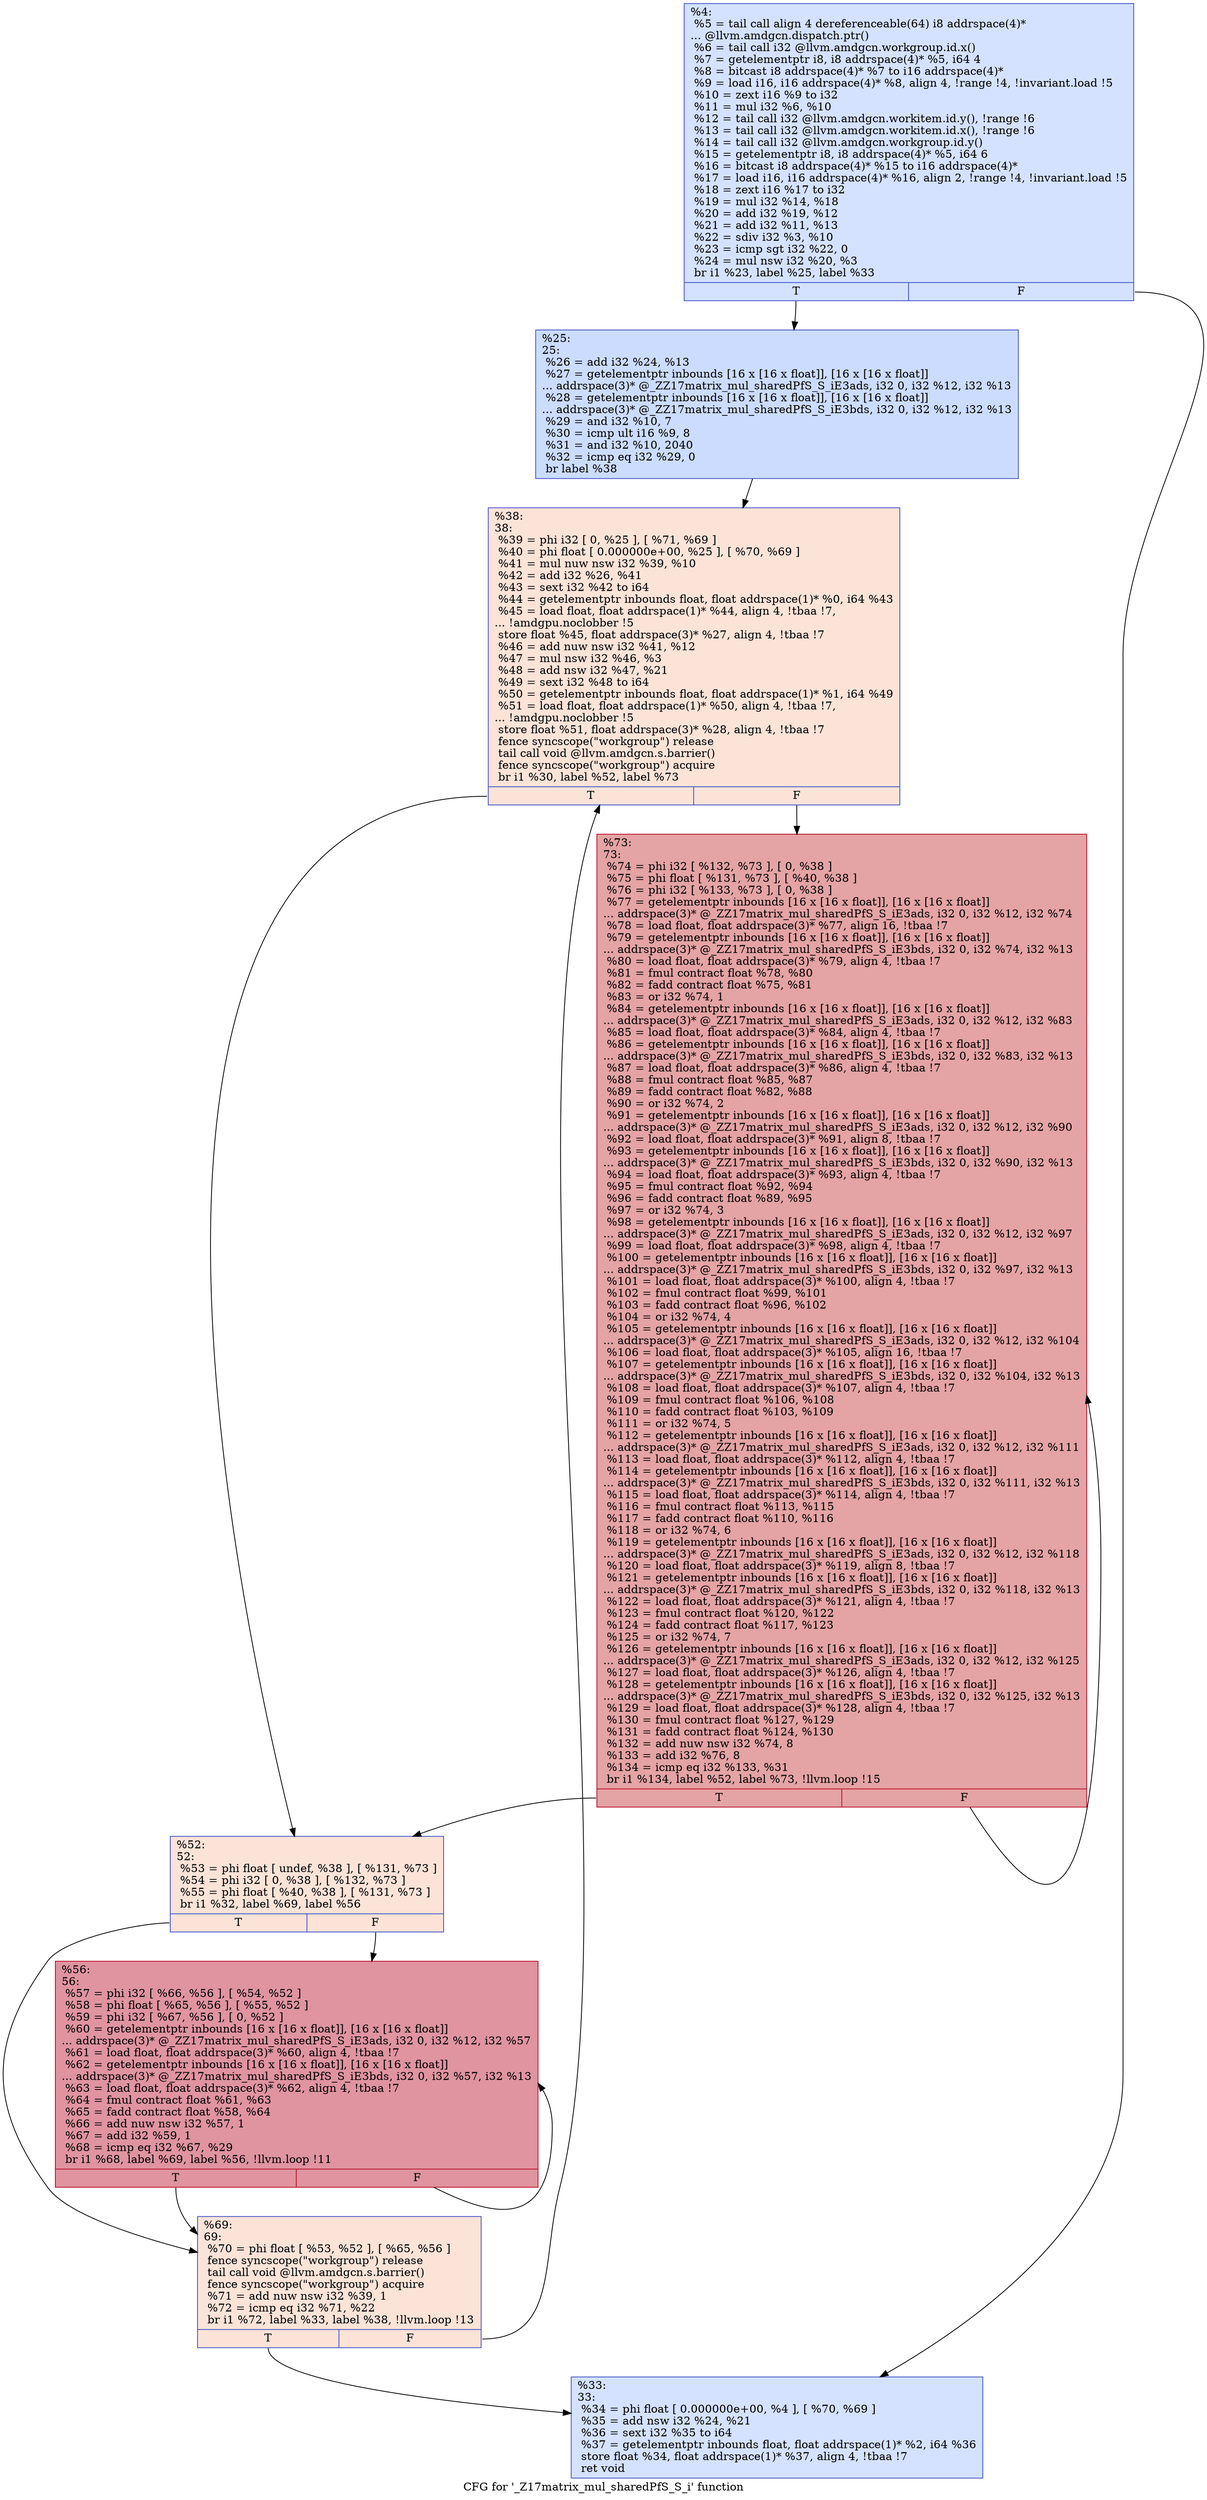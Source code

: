 digraph "CFG for '_Z17matrix_mul_sharedPfS_S_i' function" {
	label="CFG for '_Z17matrix_mul_sharedPfS_S_i' function";

	Node0x4e49cb0 [shape=record,color="#3d50c3ff", style=filled, fillcolor="#9ebeff70",label="{%4:\l  %5 = tail call align 4 dereferenceable(64) i8 addrspace(4)*\l... @llvm.amdgcn.dispatch.ptr()\l  %6 = tail call i32 @llvm.amdgcn.workgroup.id.x()\l  %7 = getelementptr i8, i8 addrspace(4)* %5, i64 4\l  %8 = bitcast i8 addrspace(4)* %7 to i16 addrspace(4)*\l  %9 = load i16, i16 addrspace(4)* %8, align 4, !range !4, !invariant.load !5\l  %10 = zext i16 %9 to i32\l  %11 = mul i32 %6, %10\l  %12 = tail call i32 @llvm.amdgcn.workitem.id.y(), !range !6\l  %13 = tail call i32 @llvm.amdgcn.workitem.id.x(), !range !6\l  %14 = tail call i32 @llvm.amdgcn.workgroup.id.y()\l  %15 = getelementptr i8, i8 addrspace(4)* %5, i64 6\l  %16 = bitcast i8 addrspace(4)* %15 to i16 addrspace(4)*\l  %17 = load i16, i16 addrspace(4)* %16, align 2, !range !4, !invariant.load !5\l  %18 = zext i16 %17 to i32\l  %19 = mul i32 %14, %18\l  %20 = add i32 %19, %12\l  %21 = add i32 %11, %13\l  %22 = sdiv i32 %3, %10\l  %23 = icmp sgt i32 %22, 0\l  %24 = mul nsw i32 %20, %3\l  br i1 %23, label %25, label %33\l|{<s0>T|<s1>F}}"];
	Node0x4e49cb0:s0 -> Node0x4e4d760;
	Node0x4e49cb0:s1 -> Node0x4e4d7f0;
	Node0x4e4d760 [shape=record,color="#3d50c3ff", style=filled, fillcolor="#8caffe70",label="{%25:\l25:                                               \l  %26 = add i32 %24, %13\l  %27 = getelementptr inbounds [16 x [16 x float]], [16 x [16 x float]]\l... addrspace(3)* @_ZZ17matrix_mul_sharedPfS_S_iE3ads, i32 0, i32 %12, i32 %13\l  %28 = getelementptr inbounds [16 x [16 x float]], [16 x [16 x float]]\l... addrspace(3)* @_ZZ17matrix_mul_sharedPfS_S_iE3bds, i32 0, i32 %12, i32 %13\l  %29 = and i32 %10, 7\l  %30 = icmp ult i16 %9, 8\l  %31 = and i32 %10, 2040\l  %32 = icmp eq i32 %29, 0\l  br label %38\l}"];
	Node0x4e4d760 -> Node0x4e4da10;
	Node0x4e4d7f0 [shape=record,color="#3d50c3ff", style=filled, fillcolor="#9ebeff70",label="{%33:\l33:                                               \l  %34 = phi float [ 0.000000e+00, %4 ], [ %70, %69 ]\l  %35 = add nsw i32 %24, %21\l  %36 = sext i32 %35 to i64\l  %37 = getelementptr inbounds float, float addrspace(1)* %2, i64 %36\l  store float %34, float addrspace(1)* %37, align 4, !tbaa !7\l  ret void\l}"];
	Node0x4e4da10 [shape=record,color="#3d50c3ff", style=filled, fillcolor="#f6bfa670",label="{%38:\l38:                                               \l  %39 = phi i32 [ 0, %25 ], [ %71, %69 ]\l  %40 = phi float [ 0.000000e+00, %25 ], [ %70, %69 ]\l  %41 = mul nuw nsw i32 %39, %10\l  %42 = add i32 %26, %41\l  %43 = sext i32 %42 to i64\l  %44 = getelementptr inbounds float, float addrspace(1)* %0, i64 %43\l  %45 = load float, float addrspace(1)* %44, align 4, !tbaa !7,\l... !amdgpu.noclobber !5\l  store float %45, float addrspace(3)* %27, align 4, !tbaa !7\l  %46 = add nuw nsw i32 %41, %12\l  %47 = mul nsw i32 %46, %3\l  %48 = add nsw i32 %47, %21\l  %49 = sext i32 %48 to i64\l  %50 = getelementptr inbounds float, float addrspace(1)* %1, i64 %49\l  %51 = load float, float addrspace(1)* %50, align 4, !tbaa !7,\l... !amdgpu.noclobber !5\l  store float %51, float addrspace(3)* %28, align 4, !tbaa !7\l  fence syncscope(\"workgroup\") release\l  tail call void @llvm.amdgcn.s.barrier()\l  fence syncscope(\"workgroup\") acquire\l  br i1 %30, label %52, label %73\l|{<s0>T|<s1>F}}"];
	Node0x4e4da10:s0 -> Node0x4e501c0;
	Node0x4e4da10:s1 -> Node0x4e50250;
	Node0x4e501c0 [shape=record,color="#3d50c3ff", style=filled, fillcolor="#f6bfa670",label="{%52:\l52:                                               \l  %53 = phi float [ undef, %38 ], [ %131, %73 ]\l  %54 = phi i32 [ 0, %38 ], [ %132, %73 ]\l  %55 = phi float [ %40, %38 ], [ %131, %73 ]\l  br i1 %32, label %69, label %56\l|{<s0>T|<s1>F}}"];
	Node0x4e501c0:s0 -> Node0x4e4eab0;
	Node0x4e501c0:s1 -> Node0x4e50610;
	Node0x4e50610 [shape=record,color="#b70d28ff", style=filled, fillcolor="#b70d2870",label="{%56:\l56:                                               \l  %57 = phi i32 [ %66, %56 ], [ %54, %52 ]\l  %58 = phi float [ %65, %56 ], [ %55, %52 ]\l  %59 = phi i32 [ %67, %56 ], [ 0, %52 ]\l  %60 = getelementptr inbounds [16 x [16 x float]], [16 x [16 x float]]\l... addrspace(3)* @_ZZ17matrix_mul_sharedPfS_S_iE3ads, i32 0, i32 %12, i32 %57\l  %61 = load float, float addrspace(3)* %60, align 4, !tbaa !7\l  %62 = getelementptr inbounds [16 x [16 x float]], [16 x [16 x float]]\l... addrspace(3)* @_ZZ17matrix_mul_sharedPfS_S_iE3bds, i32 0, i32 %57, i32 %13\l  %63 = load float, float addrspace(3)* %62, align 4, !tbaa !7\l  %64 = fmul contract float %61, %63\l  %65 = fadd contract float %58, %64\l  %66 = add nuw nsw i32 %57, 1\l  %67 = add i32 %59, 1\l  %68 = icmp eq i32 %67, %29\l  br i1 %68, label %69, label %56, !llvm.loop !11\l|{<s0>T|<s1>F}}"];
	Node0x4e50610:s0 -> Node0x4e4eab0;
	Node0x4e50610:s1 -> Node0x4e50610;
	Node0x4e4eab0 [shape=record,color="#3d50c3ff", style=filled, fillcolor="#f6bfa670",label="{%69:\l69:                                               \l  %70 = phi float [ %53, %52 ], [ %65, %56 ]\l  fence syncscope(\"workgroup\") release\l  tail call void @llvm.amdgcn.s.barrier()\l  fence syncscope(\"workgroup\") acquire\l  %71 = add nuw nsw i32 %39, 1\l  %72 = icmp eq i32 %71, %22\l  br i1 %72, label %33, label %38, !llvm.loop !13\l|{<s0>T|<s1>F}}"];
	Node0x4e4eab0:s0 -> Node0x4e4d7f0;
	Node0x4e4eab0:s1 -> Node0x4e4da10;
	Node0x4e50250 [shape=record,color="#b70d28ff", style=filled, fillcolor="#c32e3170",label="{%73:\l73:                                               \l  %74 = phi i32 [ %132, %73 ], [ 0, %38 ]\l  %75 = phi float [ %131, %73 ], [ %40, %38 ]\l  %76 = phi i32 [ %133, %73 ], [ 0, %38 ]\l  %77 = getelementptr inbounds [16 x [16 x float]], [16 x [16 x float]]\l... addrspace(3)* @_ZZ17matrix_mul_sharedPfS_S_iE3ads, i32 0, i32 %12, i32 %74\l  %78 = load float, float addrspace(3)* %77, align 16, !tbaa !7\l  %79 = getelementptr inbounds [16 x [16 x float]], [16 x [16 x float]]\l... addrspace(3)* @_ZZ17matrix_mul_sharedPfS_S_iE3bds, i32 0, i32 %74, i32 %13\l  %80 = load float, float addrspace(3)* %79, align 4, !tbaa !7\l  %81 = fmul contract float %78, %80\l  %82 = fadd contract float %75, %81\l  %83 = or i32 %74, 1\l  %84 = getelementptr inbounds [16 x [16 x float]], [16 x [16 x float]]\l... addrspace(3)* @_ZZ17matrix_mul_sharedPfS_S_iE3ads, i32 0, i32 %12, i32 %83\l  %85 = load float, float addrspace(3)* %84, align 4, !tbaa !7\l  %86 = getelementptr inbounds [16 x [16 x float]], [16 x [16 x float]]\l... addrspace(3)* @_ZZ17matrix_mul_sharedPfS_S_iE3bds, i32 0, i32 %83, i32 %13\l  %87 = load float, float addrspace(3)* %86, align 4, !tbaa !7\l  %88 = fmul contract float %85, %87\l  %89 = fadd contract float %82, %88\l  %90 = or i32 %74, 2\l  %91 = getelementptr inbounds [16 x [16 x float]], [16 x [16 x float]]\l... addrspace(3)* @_ZZ17matrix_mul_sharedPfS_S_iE3ads, i32 0, i32 %12, i32 %90\l  %92 = load float, float addrspace(3)* %91, align 8, !tbaa !7\l  %93 = getelementptr inbounds [16 x [16 x float]], [16 x [16 x float]]\l... addrspace(3)* @_ZZ17matrix_mul_sharedPfS_S_iE3bds, i32 0, i32 %90, i32 %13\l  %94 = load float, float addrspace(3)* %93, align 4, !tbaa !7\l  %95 = fmul contract float %92, %94\l  %96 = fadd contract float %89, %95\l  %97 = or i32 %74, 3\l  %98 = getelementptr inbounds [16 x [16 x float]], [16 x [16 x float]]\l... addrspace(3)* @_ZZ17matrix_mul_sharedPfS_S_iE3ads, i32 0, i32 %12, i32 %97\l  %99 = load float, float addrspace(3)* %98, align 4, !tbaa !7\l  %100 = getelementptr inbounds [16 x [16 x float]], [16 x [16 x float]]\l... addrspace(3)* @_ZZ17matrix_mul_sharedPfS_S_iE3bds, i32 0, i32 %97, i32 %13\l  %101 = load float, float addrspace(3)* %100, align 4, !tbaa !7\l  %102 = fmul contract float %99, %101\l  %103 = fadd contract float %96, %102\l  %104 = or i32 %74, 4\l  %105 = getelementptr inbounds [16 x [16 x float]], [16 x [16 x float]]\l... addrspace(3)* @_ZZ17matrix_mul_sharedPfS_S_iE3ads, i32 0, i32 %12, i32 %104\l  %106 = load float, float addrspace(3)* %105, align 16, !tbaa !7\l  %107 = getelementptr inbounds [16 x [16 x float]], [16 x [16 x float]]\l... addrspace(3)* @_ZZ17matrix_mul_sharedPfS_S_iE3bds, i32 0, i32 %104, i32 %13\l  %108 = load float, float addrspace(3)* %107, align 4, !tbaa !7\l  %109 = fmul contract float %106, %108\l  %110 = fadd contract float %103, %109\l  %111 = or i32 %74, 5\l  %112 = getelementptr inbounds [16 x [16 x float]], [16 x [16 x float]]\l... addrspace(3)* @_ZZ17matrix_mul_sharedPfS_S_iE3ads, i32 0, i32 %12, i32 %111\l  %113 = load float, float addrspace(3)* %112, align 4, !tbaa !7\l  %114 = getelementptr inbounds [16 x [16 x float]], [16 x [16 x float]]\l... addrspace(3)* @_ZZ17matrix_mul_sharedPfS_S_iE3bds, i32 0, i32 %111, i32 %13\l  %115 = load float, float addrspace(3)* %114, align 4, !tbaa !7\l  %116 = fmul contract float %113, %115\l  %117 = fadd contract float %110, %116\l  %118 = or i32 %74, 6\l  %119 = getelementptr inbounds [16 x [16 x float]], [16 x [16 x float]]\l... addrspace(3)* @_ZZ17matrix_mul_sharedPfS_S_iE3ads, i32 0, i32 %12, i32 %118\l  %120 = load float, float addrspace(3)* %119, align 8, !tbaa !7\l  %121 = getelementptr inbounds [16 x [16 x float]], [16 x [16 x float]]\l... addrspace(3)* @_ZZ17matrix_mul_sharedPfS_S_iE3bds, i32 0, i32 %118, i32 %13\l  %122 = load float, float addrspace(3)* %121, align 4, !tbaa !7\l  %123 = fmul contract float %120, %122\l  %124 = fadd contract float %117, %123\l  %125 = or i32 %74, 7\l  %126 = getelementptr inbounds [16 x [16 x float]], [16 x [16 x float]]\l... addrspace(3)* @_ZZ17matrix_mul_sharedPfS_S_iE3ads, i32 0, i32 %12, i32 %125\l  %127 = load float, float addrspace(3)* %126, align 4, !tbaa !7\l  %128 = getelementptr inbounds [16 x [16 x float]], [16 x [16 x float]]\l... addrspace(3)* @_ZZ17matrix_mul_sharedPfS_S_iE3bds, i32 0, i32 %125, i32 %13\l  %129 = load float, float addrspace(3)* %128, align 4, !tbaa !7\l  %130 = fmul contract float %127, %129\l  %131 = fadd contract float %124, %130\l  %132 = add nuw nsw i32 %74, 8\l  %133 = add i32 %76, 8\l  %134 = icmp eq i32 %133, %31\l  br i1 %134, label %52, label %73, !llvm.loop !15\l|{<s0>T|<s1>F}}"];
	Node0x4e50250:s0 -> Node0x4e501c0;
	Node0x4e50250:s1 -> Node0x4e50250;
}
